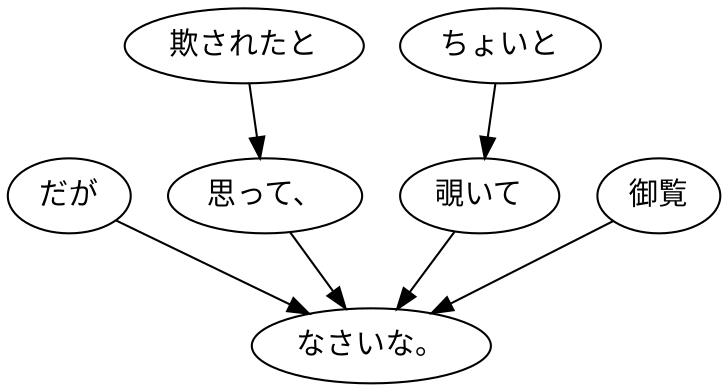 digraph graph3495 {
	node0 [label="だが"];
	node1 [label="欺されたと"];
	node2 [label="思って、"];
	node3 [label="ちょいと"];
	node4 [label="覗いて"];
	node5 [label="御覧"];
	node6 [label="なさいな。"];
	node0 -> node6;
	node1 -> node2;
	node2 -> node6;
	node3 -> node4;
	node4 -> node6;
	node5 -> node6;
}

